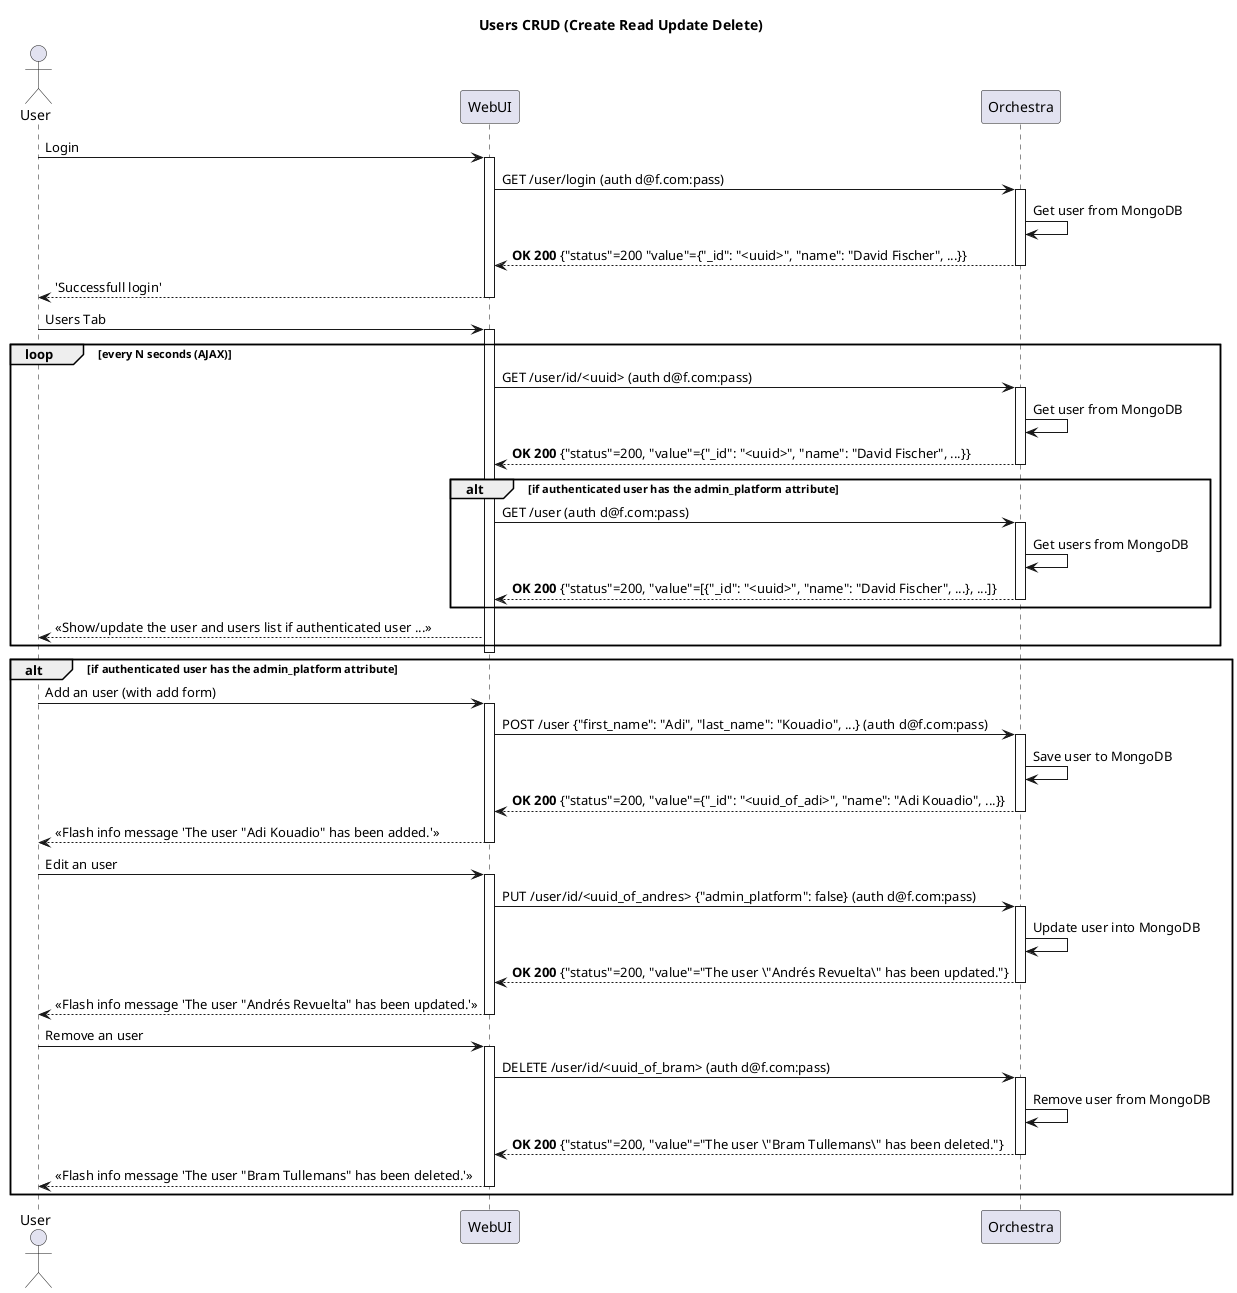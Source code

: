 @startuml

' skin BlueModern

title Users CRUD (Create Read Update Delete)

actor User
participant "WebUI" as W
participant "Orchestra" as O
'participant "Storage" as S
'participant "Transform" as T
'participant "Publisher" as P

User -> W: Login
activate W
W -> O: GET /user/login (auth d@f.com:pass)
activate O
O -> O: Get user from MongoDB
O --> W: <b>OK 200</b> {"status"=200 "value"={"_id": "<uuid>", "name": "David Fischer", ...}}
deactivate O
W --> User: 'Successfull login'
deactivate W

User -> W: Users Tab
activate W
loop every N seconds (AJAX)
    W -> O: GET /user/id/<uuid> (auth d@f.com:pass)
    activate O
    O -> O: Get user from MongoDB
    O --> W: <b>OK 200</b> {"status"=200, "value"={"_id": "<uuid>", "name": "David Fischer", ...}}
    deactivate O
    alt if authenticated user has the admin_platform attribute
        W -> O: GET /user (auth d@f.com:pass)
        activate O
        O -> O: Get users from MongoDB
        O --> W: <b>OK 200</b> {"status"=200, "value"=[{"_id": "<uuid>", "name": "David Fischer", ...}, ...]}
        deactivate O
    end
    W --> User: << Show/update the user and users list if authenticated user ... >>
end
deactivate W

alt if authenticated user has the admin_platform attribute
    User -> W: Add an user (with add form)
    activate W
    W -> O: POST /user {"first_name": "Adi", "last_name": "Kouadio", ...} (auth d@f.com:pass)
    activate O
    O -> O: Save user to MongoDB
    O --> W: <b>OK 200</b> {"status"=200, "value"={"_id": "<uuid_of_adi>", "name": "Adi Kouadio", ...}}
    deactivate O
    W --> User: << Flash info message 'The user "Adi Kouadio" has been added.' >>
    deactivate W

    User -> W: Edit an user
    activate W
    W -> O: PUT /user/id/<uuid_of_andres> {"admin_platform": false} (auth d@f.com:pass)
    activate O
    O -> O: Update user into MongoDB
    O --> W: <b>OK 200</b> {"status"=200, "value"="The user \\"Andrés Revuelta\\" has been updated."}
    deactivate O
    W --> User: << Flash info message 'The user "Andrés Revuelta" has been updated.' >>
    deactivate W

    User -> W: Remove an user
    activate W
    W -> O: DELETE /user/id/<uuid_of_bram> (auth d@f.com:pass)
    activate O
    O -> O: Remove user from MongoDB
    O --> W: <b>OK 200</b> {"status"=200, "value"="The user \\"Bram Tullemans\\" has been deleted."}
    deactivate O
    W --> User: << Flash info message 'The user "Bram Tullemans" has been deleted.' >>
    deactivate W
end
@enduml
